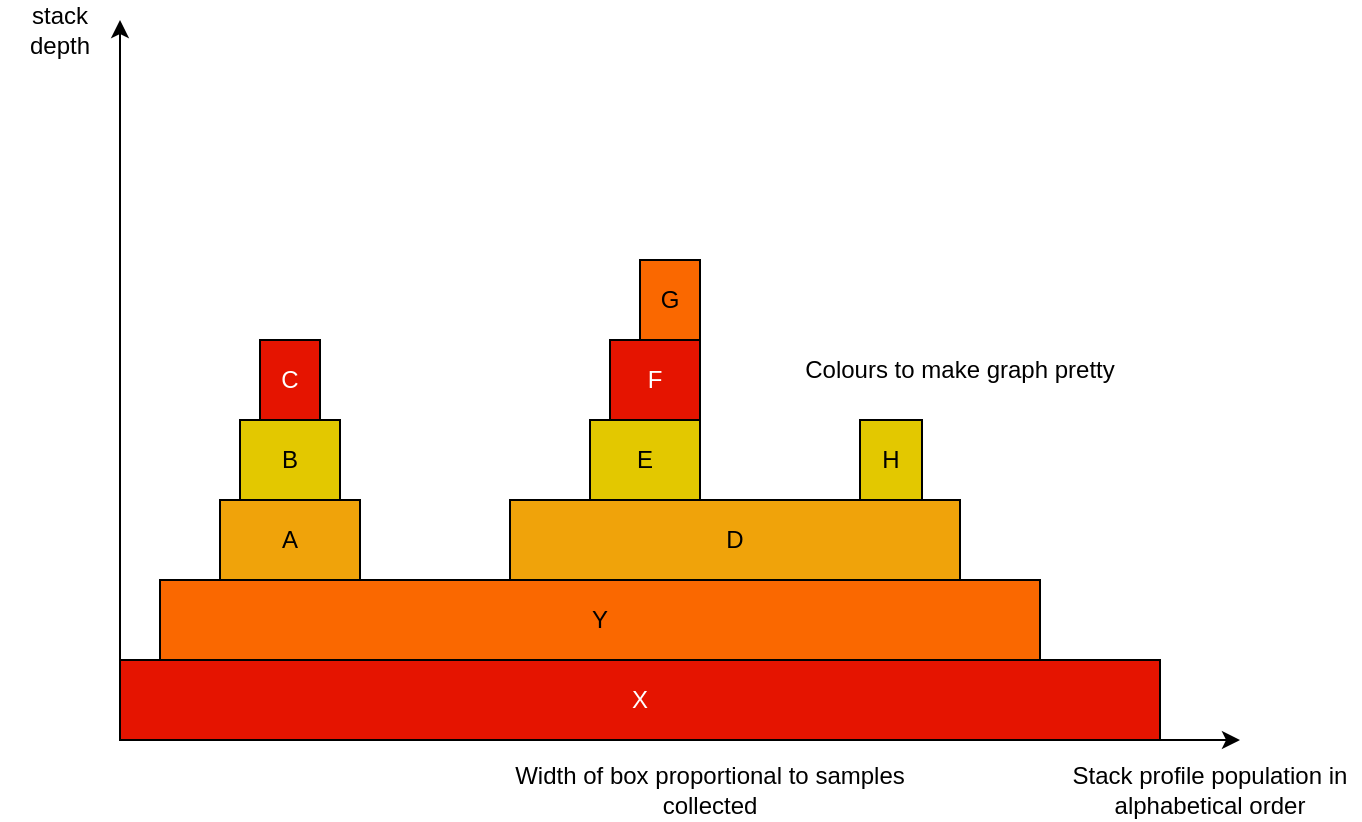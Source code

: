 <mxfile version="20.3.0" type="device"><diagram id="yfOERYNz8yytqmMT-RQ0" name="Page-1"><mxGraphModel dx="1929" dy="930" grid="1" gridSize="10" guides="1" tooltips="1" connect="1" arrows="1" fold="1" page="1" pageScale="1" pageWidth="827" pageHeight="1169" math="0" shadow="0"><root><mxCell id="0"/><mxCell id="1" parent="0"/><mxCell id="grIBSivXCKUp59yP-qoA-2" value="" style="endArrow=classic;html=1;rounded=0;strokeColor=#000000;" edge="1" parent="1"><mxGeometry width="50" height="50" relative="1" as="geometry"><mxPoint x="40" y="400" as="sourcePoint"/><mxPoint x="40" y="40" as="targetPoint"/></mxGeometry></mxCell><mxCell id="grIBSivXCKUp59yP-qoA-3" value="" style="endArrow=classic;html=1;rounded=0;strokeColor=#000000;" edge="1" parent="1"><mxGeometry width="50" height="50" relative="1" as="geometry"><mxPoint x="40" y="400" as="sourcePoint"/><mxPoint x="600" y="400" as="targetPoint"/></mxGeometry></mxCell><mxCell id="grIBSivXCKUp59yP-qoA-4" value="Stack profile population in alphabetical order" style="text;html=1;strokeColor=none;fillColor=none;align=center;verticalAlign=middle;whiteSpace=wrap;rounded=0;" vertex="1" parent="1"><mxGeometry x="510" y="410" width="150" height="30" as="geometry"/></mxCell><mxCell id="grIBSivXCKUp59yP-qoA-5" value="stack depth" style="text;html=1;strokeColor=none;fillColor=none;align=center;verticalAlign=middle;whiteSpace=wrap;rounded=0;" vertex="1" parent="1"><mxGeometry x="-20" y="30" width="60" height="30" as="geometry"/></mxCell><mxCell id="grIBSivXCKUp59yP-qoA-6" value="X" style="rounded=0;whiteSpace=wrap;html=1;fillColor=#e51400;fontColor=#ffffff;strokeColor=#000000;" vertex="1" parent="1"><mxGeometry x="40" y="360" width="520" height="40" as="geometry"/></mxCell><mxCell id="grIBSivXCKUp59yP-qoA-7" value="Y" style="rounded=0;whiteSpace=wrap;html=1;fillColor=#fa6800;fontColor=#000000;strokeColor=#000000;" vertex="1" parent="1"><mxGeometry x="60" y="320" width="440" height="40" as="geometry"/></mxCell><mxCell id="grIBSivXCKUp59yP-qoA-8" value="A" style="rounded=0;whiteSpace=wrap;html=1;fillColor=#f0a30a;fontColor=#000000;strokeColor=#000000;" vertex="1" parent="1"><mxGeometry x="90" y="280" width="70" height="40" as="geometry"/></mxCell><mxCell id="grIBSivXCKUp59yP-qoA-9" value="D" style="rounded=0;whiteSpace=wrap;html=1;fillColor=#f0a30a;fontColor=#000000;strokeColor=#000000;" vertex="1" parent="1"><mxGeometry x="235" y="280" width="225" height="40" as="geometry"/></mxCell><mxCell id="grIBSivXCKUp59yP-qoA-10" value="E" style="rounded=0;whiteSpace=wrap;html=1;fillColor=#e3c800;fontColor=#000000;strokeColor=#000000;" vertex="1" parent="1"><mxGeometry x="275" y="240" width="55" height="40" as="geometry"/></mxCell><mxCell id="grIBSivXCKUp59yP-qoA-11" value="H" style="rounded=0;whiteSpace=wrap;html=1;fillColor=#e3c800;fontColor=#000000;strokeColor=#000000;" vertex="1" parent="1"><mxGeometry x="410" y="240" width="31" height="40" as="geometry"/></mxCell><mxCell id="grIBSivXCKUp59yP-qoA-12" value="F" style="rounded=0;whiteSpace=wrap;html=1;fillColor=#e51400;fontColor=#ffffff;strokeColor=#000000;" vertex="1" parent="1"><mxGeometry x="285" y="200" width="45" height="40" as="geometry"/></mxCell><mxCell id="grIBSivXCKUp59yP-qoA-13" value="G" style="rounded=0;whiteSpace=wrap;html=1;fillColor=#fa6800;fontColor=#000000;strokeColor=#000000;" vertex="1" parent="1"><mxGeometry x="300" y="160" width="30" height="40" as="geometry"/></mxCell><mxCell id="grIBSivXCKUp59yP-qoA-14" value="B" style="rounded=0;whiteSpace=wrap;html=1;fillColor=#e3c800;fontColor=#000000;strokeColor=#000000;" vertex="1" parent="1"><mxGeometry x="100" y="240" width="50" height="40" as="geometry"/></mxCell><mxCell id="grIBSivXCKUp59yP-qoA-15" value="C" style="rounded=0;whiteSpace=wrap;html=1;fillColor=#e51400;fontColor=#ffffff;strokeColor=#000000;" vertex="1" parent="1"><mxGeometry x="110" y="200" width="30" height="40" as="geometry"/></mxCell><mxCell id="grIBSivXCKUp59yP-qoA-16" value="Width of box proportional to samples collected" style="text;html=1;strokeColor=none;fillColor=none;align=center;verticalAlign=middle;whiteSpace=wrap;rounded=0;" vertex="1" parent="1"><mxGeometry x="235" y="410" width="200" height="30" as="geometry"/></mxCell><mxCell id="grIBSivXCKUp59yP-qoA-17" value="Colours to make graph pretty" style="text;html=1;strokeColor=none;fillColor=none;align=center;verticalAlign=middle;whiteSpace=wrap;rounded=0;" vertex="1" parent="1"><mxGeometry x="360" y="200" width="200" height="30" as="geometry"/></mxCell></root></mxGraphModel></diagram></mxfile>